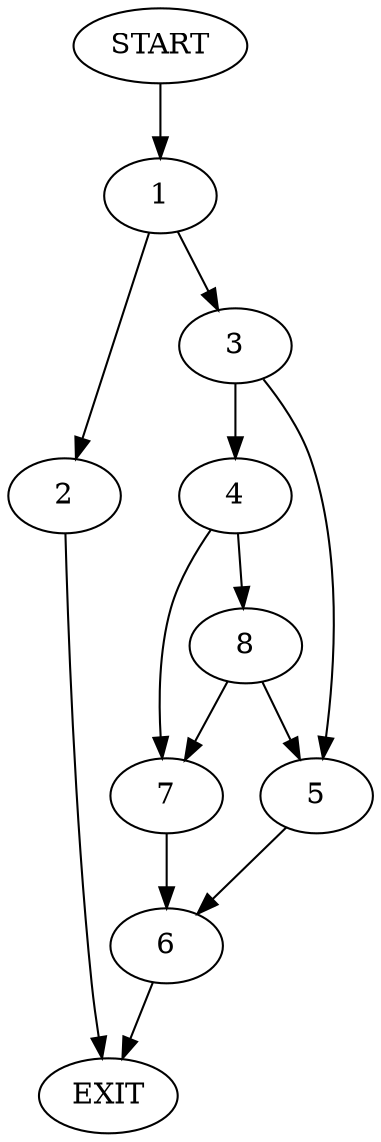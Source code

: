 digraph {
0 [label="START"]
9 [label="EXIT"]
0 -> 1
1 -> 2
1 -> 3
3 -> 4
3 -> 5
2 -> 9
5 -> 6
4 -> 7
4 -> 8
8 -> 7
8 -> 5
7 -> 6
6 -> 9
}
